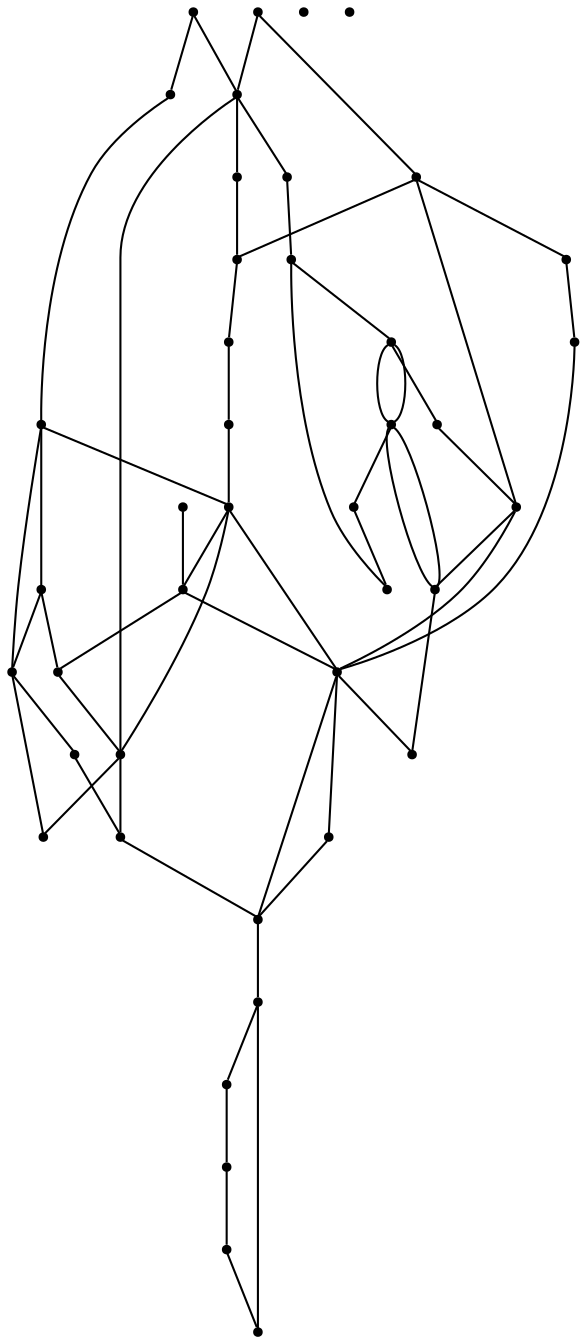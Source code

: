 graph {
  node [shape=point,comment="{\"directed\":false,\"doi\":\"10.1007/3-540-36151-0_24\",\"figure\":\"2 (3)\"}"]

  v0 [pos="750.1124699910482,1111.6164654020276"]
  v1 [pos="643.441645304362,1003.7924259427991"]
  v2 [pos="866.3499832153321,1000.051765593271"]
  v3 [pos="791.5000279744467,1001.5642930590914"]
  v4 [pos="866.7708079020183,1043.1788891080823"]
  v5 [pos="830.0583521525066,1058.6331178271578"]
  v6 [pos="814.2041524251302,1072.350800983489"]
  v7 [pos="814.8927211761475,1112.5538636767672"]
  v8 [pos="794.2364851633708,1159.6590488676038"]
  v9 [pos="792.1708424886068,1131.2580873095797"]
  v10 [pos="792.1875,1043.8215702299085"]
  v11 [pos="777.6177406311036,1110.7476680997815"]
  v12 [pos="750.1676718393962,1159.6590488676038"]
  v13 [pos="749.4791666666667,1134.72160990276"]
  v14 [pos="726.0676860809326,1003.7924259427991"]
  v15 [pos="726.0676860809326,1075.8381972237235"]
  v16 [pos="724.9541600545248,1110.0508182767835"]
  v17 [pos="724.0041732788086,1131.2580873095797"]
  v18 [pos="724.0041732788086,1160.3539277636812"]
  v19 [pos="812.8281116485597,1160.3539277636812"]
  v20 [pos="695.0833638509115,1111.976763558766"]
  v21 [pos="643.441645304362,1075.8381972237235"]
  v22 [pos="644.8322772979737,1132.6435217781668"]
  v23 [pos="643.441645304362,1028.038260293385"]
  v24 [pos="693.0166880289714,1075.8381972237235"]
  v25 [pos="665.4750188191732,1075.8381972237235"]
  v26 [pos="619.3947792053223,1132.4851959470716"]
  v27 [pos="618.8958485921224,1090.4486784859305"]
  v28 [pos="581.7823092142742,1046.050752155364"]
  v29 [pos="582.1583429972331,1003.1006941719656"]
  v30 [pos="534.6489429473878,1003.1006941719656"]
  v31 [pos="582.8468481699626,1027.3465285225516"]
  v32 [pos="582.8468481699626,1092.4632836901949"]
  v33 [pos="580.0948301951091,1134.0298781319266"]
  v34 [pos="695.0833638509115,1131.9507409655855"]
  v35 [pos="665.4750188191732,1133.3372244759207"]
  v36 [pos="580.7833353678386,1161.046581419687"]
  v37 [pos="697.1499760945638,1159.6590488676038"]
  v38 [pos="620.7177003224691,1027.3465285225516"]
  v39 [pos="777.8833389282227,1073.9059576912528"]
  v40 [pos="620.0302282969158,1074.4518408699637"]
  v41 [pos="534.6489429473878,1049.5132257067964"]

  v41 -- v28 [id="-2",pos="534.6489429473878,1049.5132257067964 581.7823092142742,1046.050752155364 581.7823092142742,1046.050752155364 581.7823092142742,1046.050752155364"]
  v30 -- v41 [id="-3",pos="534.6489429473878,1003.1006941719656 534.6489429473878,1049.5132257067964 534.6489429473878,1049.5132257067964 534.6489429473878,1049.5132257067964"]
  v33 -- v13 [id="-5",pos="580.0948301951091,1134.0298781319266 749.4791666666667,1134.72160990276 749.4791666666667,1134.72160990276 749.4791666666667,1134.72160990276"]
  v13 -- v7 [id="-6",pos="749.4791666666667,1134.72160990276 815.583356221517,1138.8798842354422 815.583356221517,1138.8798842354422 815.583356221517,1138.8798842354422 814.8927211761475,1112.5538636767672 814.8927211761475,1112.5538636767672 814.8927211761475,1112.5538636767672"]
  v40 -- v33 [id="-8",pos="620.0302282969158,1074.4518408699637 575.2750396728516,1073.0673282865491 575.2750396728516,1073.0673282865491 575.2750396728516,1073.0673282865491 580.0948301951091,1134.0298781319266 580.0948301951091,1134.0298781319266 580.0948301951091,1134.0298781319266"]
  v40 -- v21 [id="-9",pos="620.0302282969158,1074.4518408699637 643.441645304362,1075.8381972237235 643.441645304362,1075.8381972237235 643.441645304362,1075.8381972237235"]
  v25 -- v24 [id="-10",pos="665.4750188191732,1075.8381972237235 693.0166880289714,1075.8381972237235 693.0166880289714,1075.8381972237235 693.0166880289714,1075.8381972237235"]
  v24 -- v15 [id="-11",pos="693.0166880289714,1075.8381972237235 726.0676860809326,1075.8381972237235 726.0676860809326,1075.8381972237235 726.0676860809326,1075.8381972237235"]
  v15 -- v39 [id="-12",pos="726.0676860809326,1075.8381972237235 777.8833389282227,1073.9059576912528 777.8833389282227,1073.9059576912528 777.8833389282227,1073.9059576912528"]
  v39 -- v6 [id="-13",pos="777.8833389282227,1073.9059576912528 814.2041524251302,1072.350800983489 814.2041524251302,1072.350800983489 814.2041524251302,1072.350800983489"]
  v31 -- v29 [id="-14",pos="582.8468481699626,1027.3465285225516 577.3375193277996,1025.2673913562105 577.3375193277996,1025.2673913562105 577.3375193277996,1025.2673913562105 582.1583429972331,1003.1006941719656 582.1583429972331,1003.1006941719656 582.1583429972331,1003.1006941719656"]
  v31 -- v38 [id="-15",pos="582.8468481699626,1027.3465285225516 620.7177003224691,1027.3465285225516 620.7177003224691,1027.3465285225516 620.7177003224691,1027.3465285225516"]
  v38 -- v23 [id="-16",pos="620.7177003224691,1027.3465285225516 643.441645304362,1028.038260293385 643.441645304362,1028.038260293385 643.441645304362,1028.038260293385"]
  v29 -- v1 [id="-19",pos="582.1583429972331,1003.1006941719656 643.441645304362,998.25068806845 643.441645304362,998.25068806845 643.441645304362,998.25068806845 643.441645304362,1003.7924259427991 643.441645304362,1003.7924259427991 643.441645304362,1003.7924259427991"]
  v36 -- v37 [id="-20",pos="580.7833353678386,1161.046581419687 697.1499760945638,1159.6590488676038 697.1499760945638,1159.6590488676038 697.1499760945638,1159.6590488676038"]
  v36 -- v33 [id="-21",pos="580.7833353678386,1161.046581419687 580.0948301951091,1134.0298781319266 580.0948301951091,1134.0298781319266 580.0948301951091,1134.0298781319266"]
  v33 -- v32 [id="-22",pos="580.0948301951091,1134.0298781319266 582.8468481699626,1092.4632836901949 582.8468481699626,1092.4632836901949 582.8468481699626,1092.4632836901949"]
  v32 -- v28 [id="-23",pos="582.8468481699626,1092.4632836901949 581.7823092142742,1046.050752155364 581.7823092142742,1046.050752155364 581.7823092142742,1046.050752155364"]
  v28 -- v31 [id="-24",pos="581.7823092142742,1046.050752155364 582.8468481699626,1027.3465285225516 582.8468481699626,1027.3465285225516 582.8468481699626,1027.3465285225516"]
  v37 -- v18 [id="-27",pos="697.1499760945638,1159.6590488676038 724.0041732788086,1160.3539277636812 724.0041732788086,1160.3539277636812 724.0041732788086,1160.3539277636812"]
  v23 -- v15 [id="-50",pos="643.441645304362,1028.038260293385 724.691645304362,1025.2673913562105 724.691645304362,1025.2673913562105 724.691645304362,1025.2673913562105 726.0676860809326,1075.8381972237235 726.0676860809326,1075.8381972237235 726.0676860809326,1075.8381972237235"]
  v18 -- v12 [id="-62",pos="724.0041732788086,1160.3539277636812 750.1676718393962,1159.6590488676038 750.1676718393962,1159.6590488676038 750.1676718393962,1159.6590488676038"]
  v33 -- v26 [id="-65",pos="580.0948301951091,1134.0298781319266 619.3947792053223,1132.4851959470716 619.3947792053223,1132.4851959470716 619.3947792053223,1132.4851959470716"]
  v26 -- v22 [id="-66",pos="619.3947792053223,1132.4851959470716 644.8322772979737,1132.6435217781668 644.8322772979737,1132.6435217781668 644.8322772979737,1132.6435217781668"]
  v22 -- v35 [id="-67",pos="644.8322772979737,1132.6435217781668 665.4750188191732,1133.3372244759207 665.4750188191732,1133.3372244759207 665.4750188191732,1133.3372244759207"]
  v35 -- v34 [id="-68",pos="665.4750188191732,1133.3372244759207 695.0833638509115,1131.9507409655855 695.0833638509115,1131.9507409655855 695.0833638509115,1131.9507409655855"]
  v34 -- v17 [id="-69",pos="695.0833638509115,1131.9507409655855 724.0041732788086,1131.2580873095797 724.0041732788086,1131.2580873095797 724.0041732788086,1131.2580873095797"]
  v17 -- v13 [id="-70",pos="724.0041732788086,1131.2580873095797 749.4791666666667,1134.72160990276 749.4791666666667,1134.72160990276 749.4791666666667,1134.72160990276"]
  v17 -- v15 [id="-77",pos="724.0041732788086,1131.2580873095797 730.8874766031902,1132.6424091581312 730.8874766031902,1132.6424091581312 730.8874766031902,1132.6424091581312 726.0676860809326,1075.8381972237235 726.0676860809326,1075.8381972237235 726.0676860809326,1075.8381972237235"]
  v31 -- v29 [id="-80",pos="582.8468481699626,1027.3465285225516 582.1583429972331,1003.1006941719656 582.1583429972331,1003.1006941719656 582.1583429972331,1003.1006941719656"]
  v29 -- v1 [id="-92",pos="582.1583429972331,1003.1006941719656 643.441645304362,1003.7924259427991 643.441645304362,1003.7924259427991 643.441645304362,1003.7924259427991"]
  v1 -- v14 [id="-93",pos="643.441645304362,1003.7924259427991 726.0676860809326,1003.7924259427991 726.0676860809326,1003.7924259427991 726.0676860809326,1003.7924259427991"]
  v29 -- v30 [id="-98",pos="582.1583429972331,1003.1006941719656 534.6489429473878,1003.1006941719656 534.6489429473878,1003.1006941719656 534.6489429473878,1003.1006941719656"]
  v21 -- v23 [id="-104",pos="643.441645304362,1075.8381972237235 638.6208216349285,1073.0674554431246 638.6208216349285,1073.0674554431246 638.6208216349285,1073.0674554431246 643.441645304362,1028.038260293385 643.441645304362,1028.038260293385 643.441645304362,1028.038260293385"]
  v21 -- v25 [id="-105",pos="643.441645304362,1075.8381972237235 665.4750188191732,1075.8381972237235 665.4750188191732,1075.8381972237235 665.4750188191732,1075.8381972237235"]
  v23 -- v1 [id="-108",pos="643.441645304362,1028.038260293385 643.441645304362,1003.7924259427991 643.441645304362,1003.7924259427991 643.441645304362,1003.7924259427991"]
  v21 -- v22 [id="-114",pos="643.441645304362,1075.8381972237235 644.8322772979737,1132.6435217781668 644.8322772979737,1132.6435217781668 644.8322772979737,1132.6435217781668"]
  v20 -- v16 [id="-115",pos="695.0833638509115,1111.976763558766 724.9541600545248,1110.0508182767835 724.9541600545248,1110.0508182767835 724.9541600545248,1110.0508182767835"]
  v18 -- v8 [id="-117",pos="724.0041732788086,1160.3539277636812 793.5458501180013,1165.2007867419527 793.5458501180013,1165.2007867419527 793.5458501180013,1165.2007867419527 794.2364851633708,1159.6590488676038 794.2364851633708,1159.6590488676038 794.2364851633708,1159.6590488676038"]
  v13 -- v9 [id="-120",pos="749.4791666666667,1134.72160990276 792.1708424886068,1131.2580873095797 792.1708424886068,1131.2580873095797 792.1708424886068,1131.2580873095797"]
  v18 -- v17 [id="-122",pos="724.0041732788086,1160.3539277636812 724.0041732788086,1131.2580873095797 724.0041732788086,1131.2580873095797 724.0041732788086,1131.2580873095797"]
  v17 -- v16 [id="-123",pos="724.0041732788086,1131.2580873095797 724.9541600545248,1110.0508182767835 724.9541600545248,1110.0508182767835 724.9541600545248,1110.0508182767835"]
  v16 -- v15 [id="-124",pos="724.9541600545248,1110.0508182767835 726.0676860809326,1075.8381972237235 726.0676860809326,1075.8381972237235 726.0676860809326,1075.8381972237235"]
  v12 -- v8 [id="-139",pos="750.1676718393962,1159.6590488676038 794.2364851633708,1159.6590488676038 794.2364851633708,1159.6590488676038 794.2364851633708,1159.6590488676038"]
  v8 -- v19 [id="-140",pos="794.2364851633708,1159.6590488676038 812.8281116485597,1160.3539277636812 812.8281116485597,1160.3539277636812 812.8281116485597,1160.3539277636812"]
  v19 -- v7 [id="-141",pos="812.8281116485597,1160.3539277636812 819.0249760945638,1160.3549768054293 819.0249760945638,1160.3549768054293 819.0249760945638,1160.3549768054293 814.8927211761475,1112.5538636767672 814.8927211761475,1112.5538636767672 814.8927211761475,1112.5538636767672"]
  v15 -- v6 [id="-144",pos="726.0676860809326,1075.8381972237235 724.691645304362,1067.5007948799735 724.691645304362,1067.5007948799735 724.691645304362,1067.5007948799735 814.2041524251302,1072.350800983489 814.2041524251302,1072.350800983489 814.2041524251302,1072.350800983489"]
  v16 -- v0 [id="-153",pos="724.9541600545248,1110.0508182767835 750.1124699910482,1111.6164654020276 750.1124699910482,1111.6164654020276 750.1124699910482,1111.6164654020276"]
  v15 -- v14 [id="-159",pos="726.0676860809326,1075.8381972237235 726.0676860809326,1003.7924259427991 726.0676860809326,1003.7924259427991 726.0676860809326,1003.7924259427991"]
  v0 -- v13 [id="-167",pos="750.1124699910482,1111.6164654020276 749.4791666666667,1134.72160990276 749.4791666666667,1134.72160990276 749.4791666666667,1134.72160990276"]
  v12 -- v0 [id="-168",pos="750.1676718393962,1159.6590488676038 750.1124699910482,1111.6164654020276 750.1124699910482,1111.6164654020276 750.1124699910482,1111.6164654020276"]
  v10 -- v5 [id="-174",pos="792.1875,1043.8215702299085 830.0583521525066,1058.6331178271578 830.0583521525066,1058.6331178271578 830.0583521525066,1058.6331178271578"]
  v3 -- v10 [id="-175",pos="791.5000279744467,1001.5642930590914 792.1875,1043.8215702299085 792.1875,1043.8215702299085 792.1875,1043.8215702299085"]
  v8 -- v9 [id="-177",pos="794.2364851633708,1159.6590488676038 792.1708424886068,1131.2580873095797 792.1708424886068,1131.2580873095797 792.1708424886068,1131.2580873095797"]
  v7 -- v6 [id="-179",pos="814.8927211761475,1112.5538636767672 814.2041524251302,1072.350800983489 814.2041524251302,1072.350800983489 814.2041524251302,1072.350800983489"]
  v5 -- v4 [id="-186",pos="830.0583521525066,1058.6331178271578 866.7708079020183,1043.1788891080823 866.7708079020183,1043.1788891080823 866.7708079020183,1043.1788891080823"]
  v4 -- v2 [id="-187",pos="866.7708079020183,1043.1788891080823 866.3499832153321,1000.051765593271 866.3499832153321,1000.051765593271 866.3499832153321,1000.051765593271"]
  v2 -- v3 [id="-188",pos="866.3499832153321,1000.051765593271 791.5000279744467,1001.5642930590914 791.5000279744467,1001.5642930590914 791.5000279744467,1001.5642930590914"]
  v6 -- v5 [id="-156",pos="814.2041524251302,1072.350800983489 830.0583521525066,1058.6331178271578 830.0583521525066,1058.6331178271578 830.0583521525066,1058.6331178271578"]
}